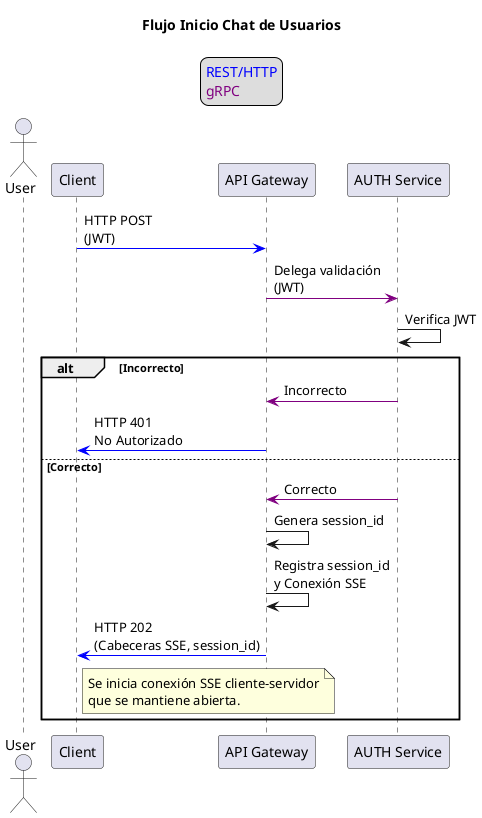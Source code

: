 @startuml

title "Flujo Inicio Chat de Usuarios"

actor User as user

participant "Client" as client
participant "API Gateway" as gateway
participant "AUTH Service" as auth

client-[#blue]>gateway: HTTP POST\n(JWT)
gateway-[#purple]>auth: Delega validación\n(JWT)
auth->auth: Verifica JWT

alt Incorrecto
  auth-[#purple]>gateway: Incorrecto
  gateway-[#blue]>client: HTTP 401\nNo Autorizado

else Correcto
  auth-[#purple]>gateway: Correcto
  gateway->gateway: Genera session_id
  gateway->gateway: Registra session_id\ny Conexión SSE
  gateway-[#blue]>client: HTTP 202\n(Cabeceras SSE, session_id)
  
  note right of client
    Se inicia conexión SSE cliente-servidor
    que se mantiene abierta.
  end note
  
end

legend top
  <color:blue>REST/HTTP</color>
  <color:purple>gRPC</color>
end legend

@end uml